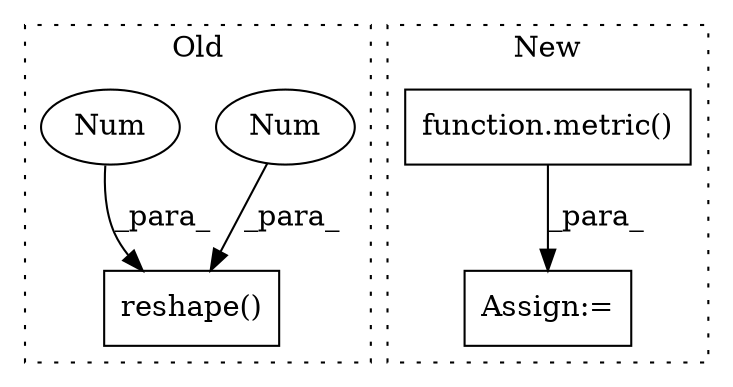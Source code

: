 digraph G {
subgraph cluster0 {
1 [label="reshape()" a="75" s="1962,1987" l="20,1" shape="box"];
3 [label="Num" a="76" s="1986" l="1" shape="ellipse"];
4 [label="Num" a="76" s="1982" l="2" shape="ellipse"];
label = "Old";
style="dotted";
}
subgraph cluster1 {
2 [label="function.metric()" a="75" s="1601,1615" l="7,1" shape="box"];
5 [label="Assign:=" a="68" s="1593" l="8" shape="box"];
label = "New";
style="dotted";
}
2 -> 5 [label="_para_"];
3 -> 1 [label="_para_"];
4 -> 1 [label="_para_"];
}